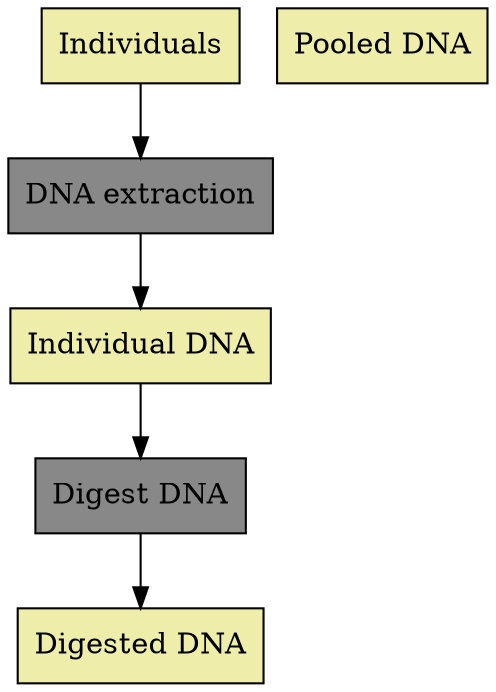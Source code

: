 digraph G {

/* Graph attributes */
rankdir=TB; /* graph from top to bottom */

/* All nodes */
node[shape = box, style = filled];

/* Data nodes */
node[fillcolor = "#eeeeaa", penwidth = 1];

individuals[label = "Individuals"];
indDNA[label = "Individual DNA"];
digestedDNA[label = "Digested DNA"];
poolDNA[label = "Pooled DNA"];

/* Action nodes */
node[fillcolor = "#888888", style = filled];

extractDNA[label = "DNA extraction"];
digestDNA[label = "Digest DNA"];


/* Edges */

individuals -> extractDNA -> indDNA;
indDNA -> digestDNA -> digestedDNA;


}